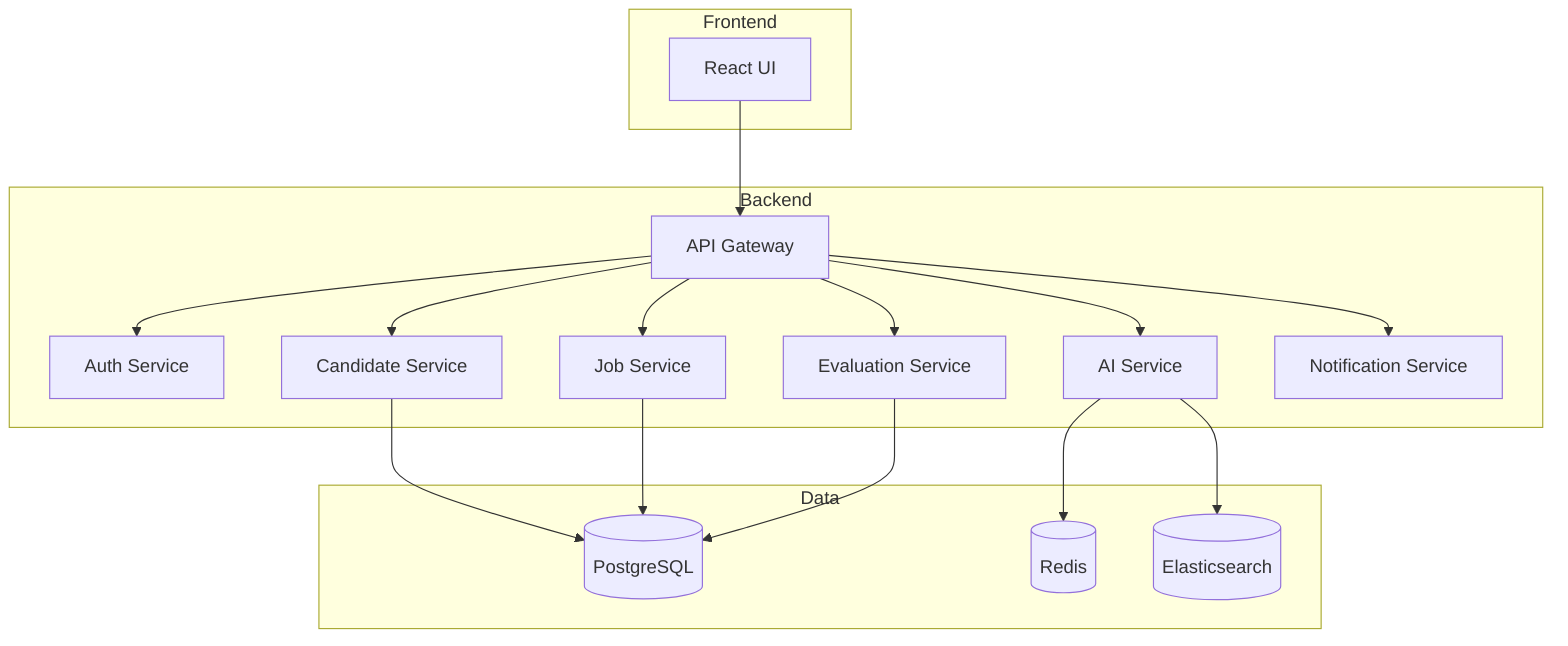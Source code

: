 graph TB
    subgraph Frontend
    UI[React UI]
    end

    subgraph Backend
    API[API Gateway]
    Auth[Auth Service]
    Candidate[Candidate Service]
    Job[Job Service]
    Evaluation[Evaluation Service]
    AI[AI Service]
    Notification[Notification Service]
    end

    subgraph Data
    DB[(PostgreSQL)]
    Cache[(Redis)]
    Search[(Elasticsearch)]
    end

    UI --> API
    API --> Auth
    API --> Candidate
    API --> Job
    API --> Evaluation
    API --> AI
    API --> Notification

    Candidate --> DB
    Job --> DB
    Evaluation --> DB
    AI --> Cache
    AI --> Search